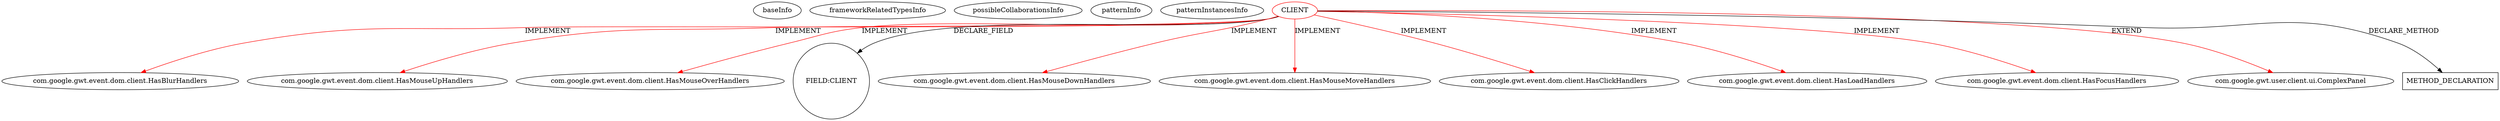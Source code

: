 digraph {
baseInfo[graphId=683,category="pattern",isAnonymous=false,possibleRelation=false]
frameworkRelatedTypesInfo[0="com.google.gwt.event.dom.client.HasFocusHandlers",1="com.google.gwt.event.dom.client.HasMouseMoveHandlers",2="com.google.gwt.event.dom.client.HasClickHandlers",3="com.google.gwt.event.dom.client.HasMouseDownHandlers",4="com.google.gwt.event.dom.client.HasMouseOverHandlers",5="com.google.gwt.user.client.ui.ComplexPanel",6="com.google.gwt.event.dom.client.HasLoadHandlers",7="com.google.gwt.event.dom.client.HasMouseUpHandlers",8="com.google.gwt.event.dom.client.HasBlurHandlers"]
possibleCollaborationsInfo[]
patternInfo[frequency=11.0,patternRootClient=0]
patternInstancesInfo[0="mguiral-GwtSvgLib~/mguiral-GwtSvgLib/GwtSvgLib-master/src/gwt/html5/svg/client/user/ui/SVGEllipseWidget.java~SVGEllipseWidget~3979",1="mguiral-GwtSvgLib~/mguiral-GwtSvgLib/GwtSvgLib-master/src/gwt/html5/svg/client/user/ui/SVGSymbolWidget.java~SVGSymbolWidget~3998",2="mguiral-GwtSvgLib~/mguiral-GwtSvgLib/GwtSvgLib-master/src/gwt/html5/svg/client/user/ui/SVGUseWidget.java~SVGUseWidget~3995",3="mguiral-GwtSvgLib~/mguiral-GwtSvgLib/GwtSvgLib-master/src/gwt/html5/svg/client/user/ui/SVGTextContentWidget.java~SVGTextContentWidget~3987",4="mguiral-GwtSvgLib~/mguiral-GwtSvgLib/GwtSvgLib-master/src/gwt/html5/svg/client/user/ui/SVGLineWidget.java~SVGLineWidget~3985",5="mguiral-GwtSvgLib~/mguiral-GwtSvgLib/GwtSvgLib-master/src/gwt/html5/svg/client/user/ui/SVGGraphicalWidget.java~SVGGraphicalWidget~3974",6="mguiral-GwtSvgLib~/mguiral-GwtSvgLib/GwtSvgLib-master/src/gwt/html5/svg/client/user/ui/SVGCircleWidget.java~SVGCircleWidget~3996",7="mguiral-GwtSvgLib~/mguiral-GwtSvgLib/GwtSvgLib-master/src/gwt/html5/svg/client/user/ui/SVGImageWidget.java~SVGImageWidget~3982",8="mguiral-GwtSvgLib~/mguiral-GwtSvgLib/GwtSvgLib-master/src/gwt/html5/svg/client/user/ui/SVGRectWidget.java~SVGRectWidget~3993",9="mguiral-GwtSvgLib~/mguiral-GwtSvgLib/GwtSvgLib-master/src/gwt/html5/svg/client/user/ui/SVGSwitchWidget.java~SVGSwitchWidget~4001",10="mguiral-GwtSvgLib~/mguiral-GwtSvgLib/GwtSvgLib-master/src/gwt/html5/svg/client/user/ui/SVGPathWidget.java~SVGPathWidget~3990"]
3[label="com.google.gwt.event.dom.client.HasBlurHandlers",vertexType="FRAMEWORK_INTERFACE_TYPE",isFrameworkType=false]
0[label="CLIENT",vertexType="ROOT_CLIENT_CLASS_DECLARATION",isFrameworkType=false,color=red]
6[label="com.google.gwt.event.dom.client.HasMouseUpHandlers",vertexType="FRAMEWORK_INTERFACE_TYPE",isFrameworkType=false]
7[label="com.google.gwt.event.dom.client.HasMouseOverHandlers",vertexType="FRAMEWORK_INTERFACE_TYPE",isFrameworkType=false]
11[label="FIELD:CLIENT",vertexType="FIELD_DECLARATION",isFrameworkType=false,shape=circle]
5[label="com.google.gwt.event.dom.client.HasMouseDownHandlers",vertexType="FRAMEWORK_INTERFACE_TYPE",isFrameworkType=false]
8[label="com.google.gwt.event.dom.client.HasMouseMoveHandlers",vertexType="FRAMEWORK_INTERFACE_TYPE",isFrameworkType=false]
4[label="com.google.gwt.event.dom.client.HasClickHandlers",vertexType="FRAMEWORK_INTERFACE_TYPE",isFrameworkType=false]
10[label="com.google.gwt.event.dom.client.HasLoadHandlers",vertexType="FRAMEWORK_INTERFACE_TYPE",isFrameworkType=false]
2[label="com.google.gwt.event.dom.client.HasFocusHandlers",vertexType="FRAMEWORK_INTERFACE_TYPE",isFrameworkType=false]
1[label="com.google.gwt.user.client.ui.ComplexPanel",vertexType="FRAMEWORK_CLASS_TYPE",isFrameworkType=false]
44[label="METHOD_DECLARATION",vertexType="CLIENT_METHOD_DECLARATION",isFrameworkType=false,shape=box]
0->2[label="IMPLEMENT",color=red]
0->8[label="IMPLEMENT",color=red]
0->11[label="DECLARE_FIELD"]
0->4[label="IMPLEMENT",color=red]
0->5[label="IMPLEMENT",color=red]
0->7[label="IMPLEMENT",color=red]
0->1[label="EXTEND",color=red]
0->44[label="DECLARE_METHOD"]
0->10[label="IMPLEMENT",color=red]
0->6[label="IMPLEMENT",color=red]
0->3[label="IMPLEMENT",color=red]
}
